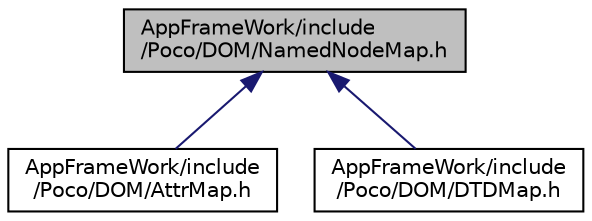 digraph "AppFrameWork/include/Poco/DOM/NamedNodeMap.h"
{
 // LATEX_PDF_SIZE
  edge [fontname="Helvetica",fontsize="10",labelfontname="Helvetica",labelfontsize="10"];
  node [fontname="Helvetica",fontsize="10",shape=record];
  Node1 [label="AppFrameWork/include\l/Poco/DOM/NamedNodeMap.h",height=0.2,width=0.4,color="black", fillcolor="grey75", style="filled", fontcolor="black",tooltip=" "];
  Node1 -> Node2 [dir="back",color="midnightblue",fontsize="10",style="solid"];
  Node2 [label="AppFrameWork/include\l/Poco/DOM/AttrMap.h",height=0.2,width=0.4,color="black", fillcolor="white", style="filled",URL="$AttrMap_8h.html",tooltip=" "];
  Node1 -> Node3 [dir="back",color="midnightblue",fontsize="10",style="solid"];
  Node3 [label="AppFrameWork/include\l/Poco/DOM/DTDMap.h",height=0.2,width=0.4,color="black", fillcolor="white", style="filled",URL="$DTDMap_8h.html",tooltip=" "];
}
